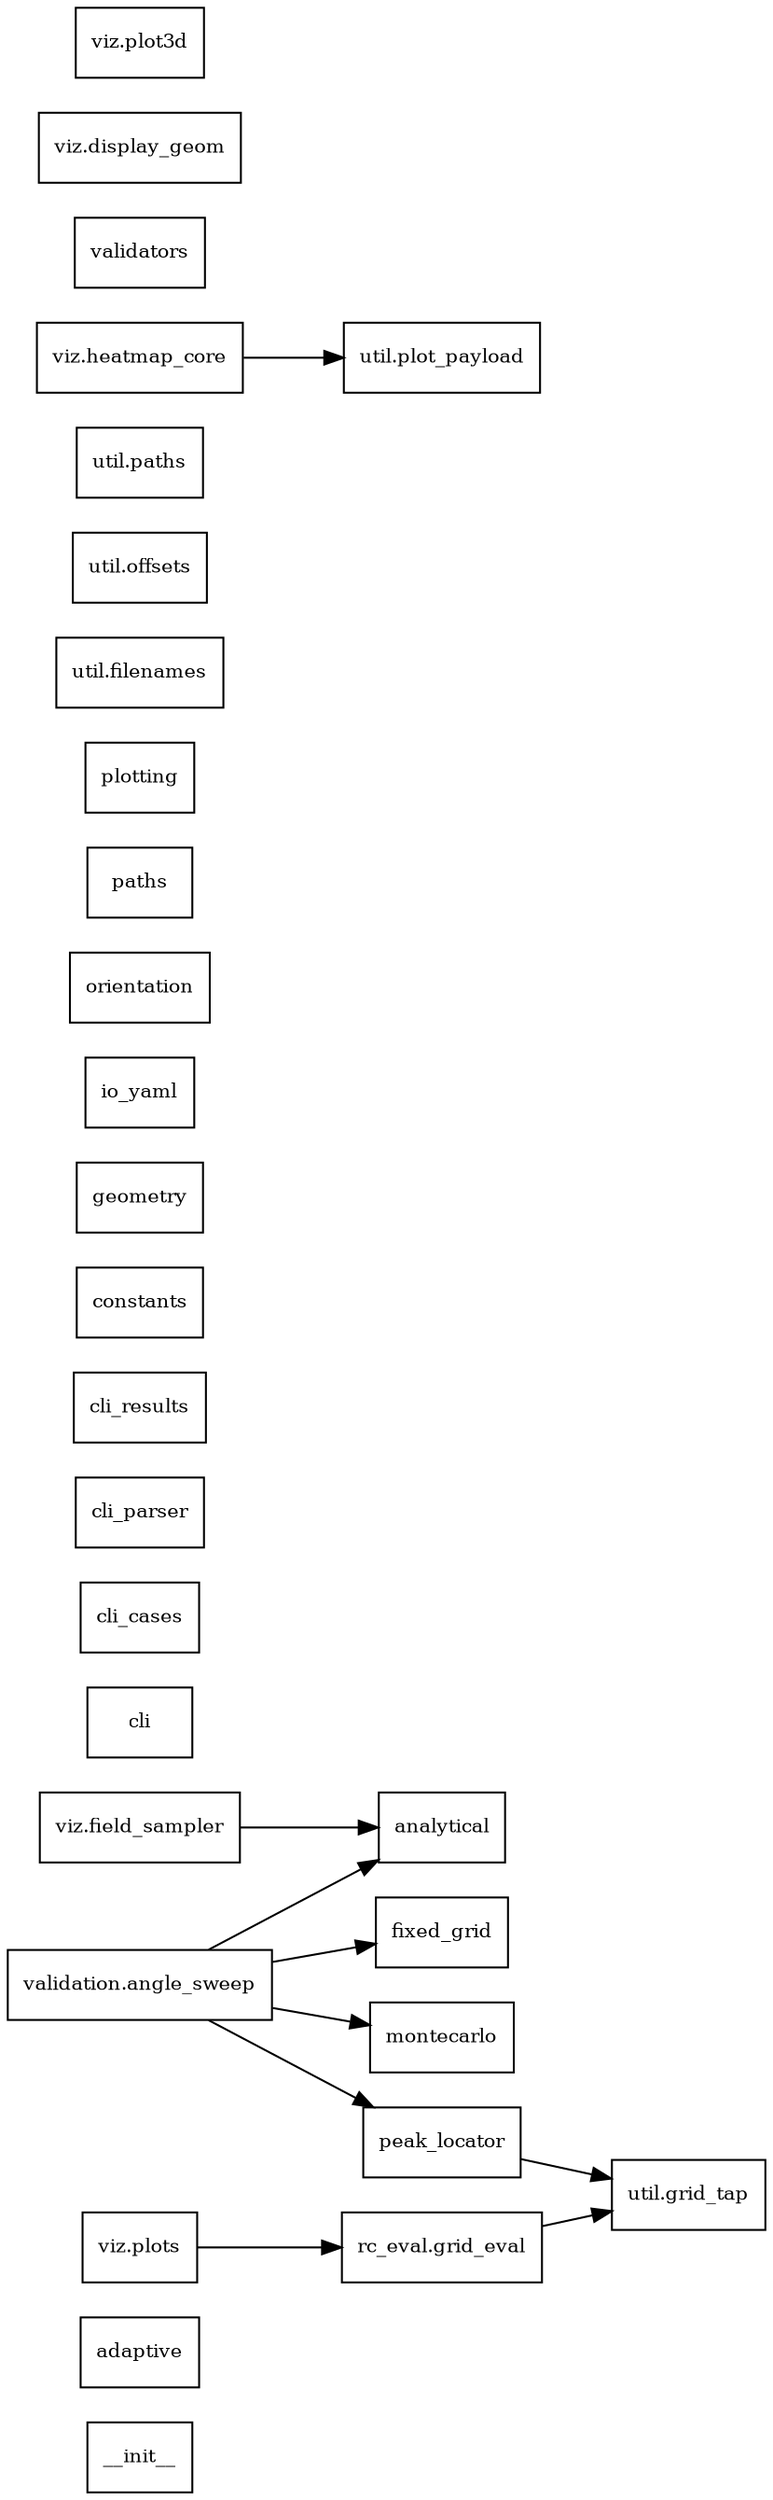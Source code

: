 digraph G {
  rankdir=LR;
  node [shape=box, fontsize=10];
  "src.__init__" [label="__init__"];
  "src.adaptive" [label="adaptive"];
  "src.analytical" [label="analytical"];
  "src.cli" [label="cli"];
  "src.cli_cases" [label="cli_cases"];
  "src.cli_parser" [label="cli_parser"];
  "src.cli_results" [label="cli_results"];
  "src.constants" [label="constants"];
  "src.fixed_grid" [label="fixed_grid"];
  "src.geometry" [label="geometry"];
  "src.io_yaml" [label="io_yaml"];
  "src.montecarlo" [label="montecarlo"];
  "src.orientation" [label="orientation"];
  "src.paths" [label="paths"];
  "src.peak_locator" [label="peak_locator"];
  "src.plotting" [label="plotting"];
  "src.rc_eval.grid_eval" [label="rc_eval.grid_eval"];
  "src.util.filenames" [label="util.filenames"];
  "src.util.grid_tap" [label="util.grid_tap"];
  "src.util.offsets" [label="util.offsets"];
  "src.util.paths" [label="util.paths"];
  "src.util.plot_payload" [label="util.plot_payload"];
  "src.validation.angle_sweep" [label="validation.angle_sweep"];
  "src.validators" [label="validators"];
  "src.viz.display_geom" [label="viz.display_geom"];
  "src.viz.field_sampler" [label="viz.field_sampler"];
  "src.viz.heatmap_core" [label="viz.heatmap_core"];
  "src.viz.plot3d" [label="viz.plot3d"];
  "src.viz.plots" [label="viz.plots"];
  "src.viz.plots" -> "src.rc_eval.grid_eval";
  "src.validation.angle_sweep" -> "src.analytical";
  "src.validation.angle_sweep" -> "src.fixed_grid";
  "src.validation.angle_sweep" -> "src.montecarlo";
  "src.validation.angle_sweep" -> "src.peak_locator";
  "src.rc_eval.grid_eval" -> "src.util.grid_tap";
  "src.peak_locator" -> "src.util.grid_tap";
  "src.viz.field_sampler" -> "src.analytical";
  "src.viz.heatmap_core" -> "src.util.plot_payload";
}